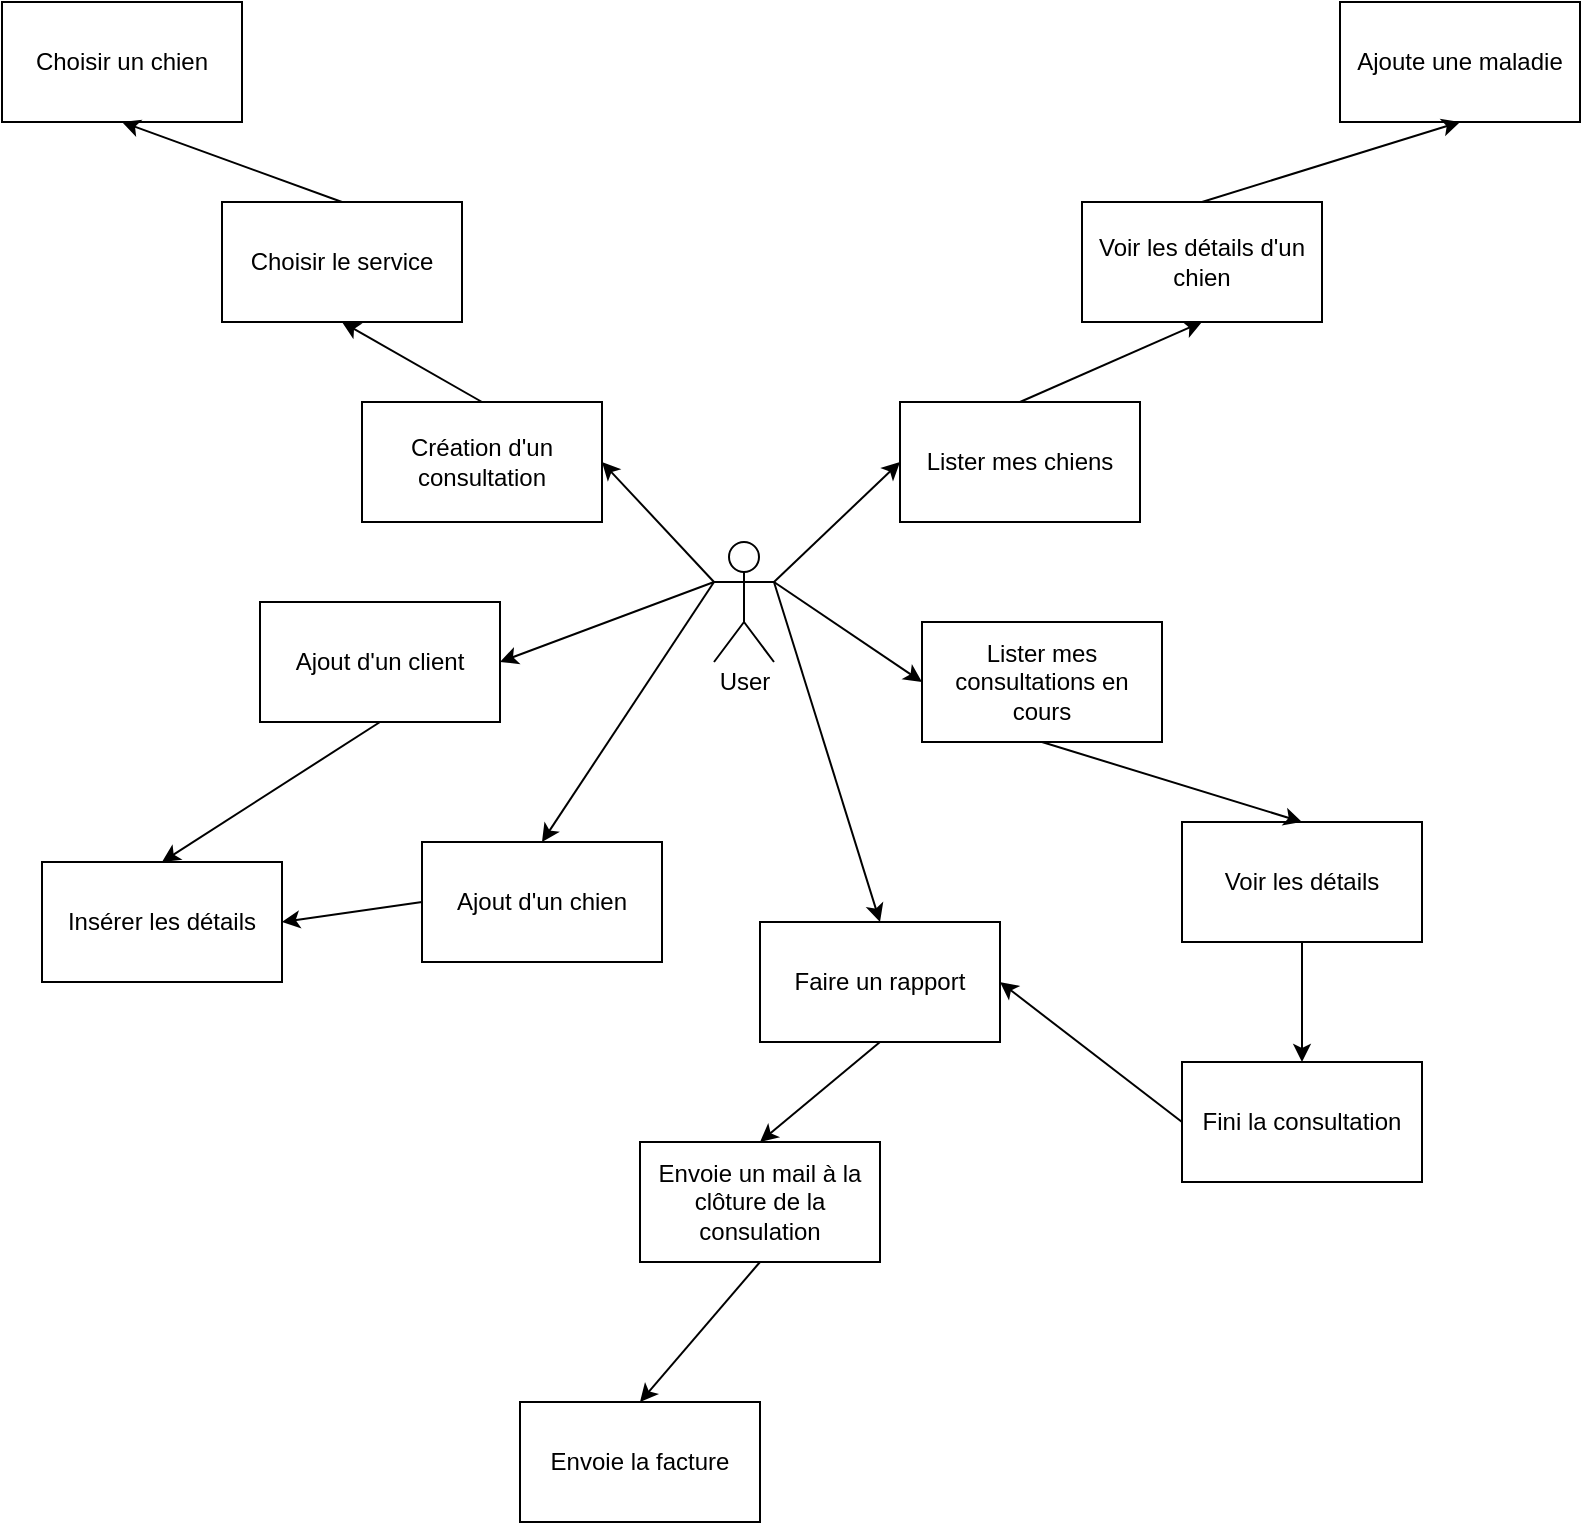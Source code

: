 <mxfile version="14.6.13" type="device"><diagram id="ujGIzn2KF4NPfSvocYIe" name="Page-1"><mxGraphModel dx="1422" dy="794" grid="1" gridSize="10" guides="1" tooltips="1" connect="1" arrows="1" fold="1" page="1" pageScale="1" pageWidth="827" pageHeight="1169" math="0" shadow="0"><root><mxCell id="0"/><mxCell id="1" parent="0"/><mxCell id="yZ9z4NIqPIuOU9_a7rg_-7" value="" style="group" parent="1" vertex="1" connectable="0"><mxGeometry x="366" y="340" width="50" height="80" as="geometry"/></mxCell><mxCell id="yZ9z4NIqPIuOU9_a7rg_-3" value="User" style="text;html=1;align=center;verticalAlign=middle;resizable=0;points=[];autosize=1;strokeColor=none;" parent="yZ9z4NIqPIuOU9_a7rg_-7" vertex="1"><mxGeometry x="5" y="60" width="40" height="20" as="geometry"/></mxCell><mxCell id="yZ9z4NIqPIuOU9_a7rg_-5" value="Actor" style="shape=umlActor;verticalLabelPosition=bottom;verticalAlign=top;html=1;outlineConnect=0;fontSize=1;" parent="yZ9z4NIqPIuOU9_a7rg_-7" vertex="1"><mxGeometry x="10" width="30" height="60" as="geometry"/></mxCell><mxCell id="yZ9z4NIqPIuOU9_a7rg_-12" value="Ajout d'un chien" style="rounded=0;whiteSpace=wrap;html=1;fontSize=12;" parent="1" vertex="1"><mxGeometry x="230" y="490" width="120" height="60" as="geometry"/></mxCell><mxCell id="yZ9z4NIqPIuOU9_a7rg_-13" value="Voir les détails" style="rounded=0;whiteSpace=wrap;html=1;fontSize=12;" parent="1" vertex="1"><mxGeometry x="610" y="480" width="120" height="60" as="geometry"/></mxCell><mxCell id="yZ9z4NIqPIuOU9_a7rg_-14" value="Choisir le service" style="rounded=0;whiteSpace=wrap;html=1;fontSize=12;" parent="1" vertex="1"><mxGeometry x="130" y="170" width="120" height="60" as="geometry"/></mxCell><mxCell id="yZ9z4NIqPIuOU9_a7rg_-16" value="Faire un rapport" style="rounded=0;whiteSpace=wrap;html=1;fontSize=12;" parent="1" vertex="1"><mxGeometry x="399" y="530" width="120" height="60" as="geometry"/></mxCell><mxCell id="yZ9z4NIqPIuOU9_a7rg_-17" value="Ajoute une maladie" style="rounded=0;whiteSpace=wrap;html=1;fontSize=12;" parent="1" vertex="1"><mxGeometry x="689" y="70" width="120" height="60" as="geometry"/></mxCell><mxCell id="yZ9z4NIqPIuOU9_a7rg_-22" value="Fini la consultation" style="rounded=0;whiteSpace=wrap;html=1;fontSize=12;" parent="1" vertex="1"><mxGeometry x="610" y="600" width="120" height="60" as="geometry"/></mxCell><mxCell id="yZ9z4NIqPIuOU9_a7rg_-24" value="Envoie un mail à la clôture de la consulation" style="rounded=0;whiteSpace=wrap;html=1;fontSize=12;" parent="1" vertex="1"><mxGeometry x="339" y="640" width="120" height="60" as="geometry"/></mxCell><mxCell id="yZ9z4NIqPIuOU9_a7rg_-25" value="Choisir un chien" style="rounded=0;whiteSpace=wrap;html=1;fontSize=12;" parent="1" vertex="1"><mxGeometry x="20" y="70" width="120" height="60" as="geometry"/></mxCell><mxCell id="yZ9z4NIqPIuOU9_a7rg_-34" value="Lister mes chiens" style="rounded=0;whiteSpace=wrap;html=1;fontSize=12;" parent="1" vertex="1"><mxGeometry x="469" y="270" width="120" height="60" as="geometry"/></mxCell><mxCell id="yZ9z4NIqPIuOU9_a7rg_-38" value="Voir les détails d'un chien" style="rounded=0;whiteSpace=wrap;html=1;fontSize=12;" parent="1" vertex="1"><mxGeometry x="560" y="170" width="120" height="60" as="geometry"/></mxCell><mxCell id="yZ9z4NIqPIuOU9_a7rg_-39" value="Insérer les détails" style="rounded=0;whiteSpace=wrap;html=1;fontSize=12;" parent="1" vertex="1"><mxGeometry x="40" y="500" width="120" height="60" as="geometry"/></mxCell><mxCell id="yZ9z4NIqPIuOU9_a7rg_-41" value="Ajout d'un client" style="rounded=0;whiteSpace=wrap;html=1;fontSize=12;" parent="1" vertex="1"><mxGeometry x="149" y="370" width="120" height="60" as="geometry"/></mxCell><mxCell id="yZ9z4NIqPIuOU9_a7rg_-42" value="Création d'un consultation" style="rounded=0;whiteSpace=wrap;html=1;fontSize=12;" parent="1" vertex="1"><mxGeometry x="200" y="270" width="120" height="60" as="geometry"/></mxCell><mxCell id="yZ9z4NIqPIuOU9_a7rg_-45" value="Lister mes consultations en cours" style="rounded=0;whiteSpace=wrap;html=1;fontSize=12;" parent="1" vertex="1"><mxGeometry x="480" y="380" width="120" height="60" as="geometry"/></mxCell><mxCell id="mW8lH6LQVCgzILUEVTgc-1" value="Envoie la facture" style="rounded=0;whiteSpace=wrap;html=1;fontSize=12;" vertex="1" parent="1"><mxGeometry x="279" y="770" width="120" height="60" as="geometry"/></mxCell><mxCell id="mW8lH6LQVCgzILUEVTgc-2" value="" style="endArrow=classic;html=1;exitX=0.5;exitY=0;exitDx=0;exitDy=0;entryX=0.5;entryY=1;entryDx=0;entryDy=0;" edge="1" parent="1" source="yZ9z4NIqPIuOU9_a7rg_-14" target="yZ9z4NIqPIuOU9_a7rg_-25"><mxGeometry width="50" height="50" relative="1" as="geometry"><mxPoint x="66" y="470" as="sourcePoint"/><mxPoint x="-14" y="420" as="targetPoint"/></mxGeometry></mxCell><mxCell id="mW8lH6LQVCgzILUEVTgc-3" value="" style="endArrow=classic;html=1;exitX=0.5;exitY=1;exitDx=0;exitDy=0;entryX=0.5;entryY=0;entryDx=0;entryDy=0;" edge="1" parent="1" source="yZ9z4NIqPIuOU9_a7rg_-13" target="yZ9z4NIqPIuOU9_a7rg_-22"><mxGeometry width="50" height="50" relative="1" as="geometry"><mxPoint x="56" y="400" as="sourcePoint"/><mxPoint x="-4" y="430" as="targetPoint"/></mxGeometry></mxCell><mxCell id="mW8lH6LQVCgzILUEVTgc-4" value="" style="endArrow=classic;html=1;exitX=0.5;exitY=0;exitDx=0;exitDy=0;entryX=0.5;entryY=1;entryDx=0;entryDy=0;" edge="1" parent="1" source="yZ9z4NIqPIuOU9_a7rg_-42" target="yZ9z4NIqPIuOU9_a7rg_-14"><mxGeometry width="50" height="50" relative="1" as="geometry"><mxPoint x="-4" y="490" as="sourcePoint"/><mxPoint x="-34" y="540" as="targetPoint"/></mxGeometry></mxCell><mxCell id="mW8lH6LQVCgzILUEVTgc-5" value="" style="endArrow=classic;html=1;exitX=0;exitY=0.333;exitDx=0;exitDy=0;entryX=1;entryY=0.5;entryDx=0;entryDy=0;exitPerimeter=0;" edge="1" parent="1" source="yZ9z4NIqPIuOU9_a7rg_-5" target="yZ9z4NIqPIuOU9_a7rg_-42"><mxGeometry width="50" height="50" relative="1" as="geometry"><mxPoint x="136" y="370" as="sourcePoint"/><mxPoint x="96" y="370" as="targetPoint"/></mxGeometry></mxCell><mxCell id="mW8lH6LQVCgzILUEVTgc-6" value="" style="endArrow=classic;html=1;exitX=0;exitY=0.333;exitDx=0;exitDy=0;entryX=1;entryY=0.5;entryDx=0;entryDy=0;exitPerimeter=0;" edge="1" parent="1" source="yZ9z4NIqPIuOU9_a7rg_-5" target="yZ9z4NIqPIuOU9_a7rg_-41"><mxGeometry width="50" height="50" relative="1" as="geometry"><mxPoint x="406" y="370" as="sourcePoint"/><mxPoint x="256" y="370" as="targetPoint"/></mxGeometry></mxCell><mxCell id="mW8lH6LQVCgzILUEVTgc-7" value="" style="endArrow=classic;html=1;exitX=0;exitY=0.333;exitDx=0;exitDy=0;entryX=0.5;entryY=0;entryDx=0;entryDy=0;exitPerimeter=0;" edge="1" parent="1" source="yZ9z4NIqPIuOU9_a7rg_-5" target="yZ9z4NIqPIuOU9_a7rg_-12"><mxGeometry width="50" height="50" relative="1" as="geometry"><mxPoint x="406" y="370" as="sourcePoint"/><mxPoint x="256" y="450" as="targetPoint"/></mxGeometry></mxCell><mxCell id="mW8lH6LQVCgzILUEVTgc-8" value="" style="endArrow=classic;html=1;exitX=1;exitY=0.333;exitDx=0;exitDy=0;entryX=0;entryY=0.5;entryDx=0;entryDy=0;exitPerimeter=0;" edge="1" parent="1" source="yZ9z4NIqPIuOU9_a7rg_-5" target="yZ9z4NIqPIuOU9_a7rg_-45"><mxGeometry width="50" height="50" relative="1" as="geometry"><mxPoint x="386" y="370" as="sourcePoint"/><mxPoint x="336" y="510" as="targetPoint"/></mxGeometry></mxCell><mxCell id="mW8lH6LQVCgzILUEVTgc-9" value="" style="endArrow=classic;html=1;exitX=1;exitY=0.333;exitDx=0;exitDy=0;entryX=0;entryY=0.5;entryDx=0;entryDy=0;exitPerimeter=0;" edge="1" parent="1" source="yZ9z4NIqPIuOU9_a7rg_-5" target="yZ9z4NIqPIuOU9_a7rg_-34"><mxGeometry width="50" height="50" relative="1" as="geometry"><mxPoint x="416" y="370" as="sourcePoint"/><mxPoint x="563" y="370" as="targetPoint"/></mxGeometry></mxCell><mxCell id="mW8lH6LQVCgzILUEVTgc-10" value="" style="endArrow=classic;html=1;entryX=0.5;entryY=0;entryDx=0;entryDy=0;exitX=1;exitY=0.333;exitDx=0;exitDy=0;exitPerimeter=0;" edge="1" parent="1" source="yZ9z4NIqPIuOU9_a7rg_-5" target="yZ9z4NIqPIuOU9_a7rg_-16"><mxGeometry width="50" height="50" relative="1" as="geometry"><mxPoint x="406" y="360" as="sourcePoint"/><mxPoint x="563" y="460" as="targetPoint"/></mxGeometry></mxCell><mxCell id="mW8lH6LQVCgzILUEVTgc-11" value="" style="endArrow=classic;html=1;entryX=1;entryY=0.5;entryDx=0;entryDy=0;exitX=0;exitY=0.5;exitDx=0;exitDy=0;" edge="1" parent="1" source="yZ9z4NIqPIuOU9_a7rg_-12" target="yZ9z4NIqPIuOU9_a7rg_-39"><mxGeometry width="50" height="50" relative="1" as="geometry"><mxPoint x="416" y="370" as="sourcePoint"/><mxPoint x="496" y="510" as="targetPoint"/></mxGeometry></mxCell><mxCell id="mW8lH6LQVCgzILUEVTgc-12" value="" style="endArrow=classic;html=1;entryX=0.5;entryY=0;entryDx=0;entryDy=0;exitX=0.5;exitY=1;exitDx=0;exitDy=0;" edge="1" parent="1" source="yZ9z4NIqPIuOU9_a7rg_-41" target="yZ9z4NIqPIuOU9_a7rg_-39"><mxGeometry width="50" height="50" relative="1" as="geometry"><mxPoint x="276" y="540" as="sourcePoint"/><mxPoint x="216" y="560" as="targetPoint"/></mxGeometry></mxCell><mxCell id="mW8lH6LQVCgzILUEVTgc-13" value="" style="endArrow=classic;html=1;entryX=0.5;entryY=0;entryDx=0;entryDy=0;exitX=0.5;exitY=1;exitDx=0;exitDy=0;" edge="1" parent="1" source="yZ9z4NIqPIuOU9_a7rg_-16" target="yZ9z4NIqPIuOU9_a7rg_-24"><mxGeometry width="50" height="50" relative="1" as="geometry"><mxPoint x="169" y="480" as="sourcePoint"/><mxPoint x="129" y="530" as="targetPoint"/></mxGeometry></mxCell><mxCell id="mW8lH6LQVCgzILUEVTgc-14" value="" style="endArrow=classic;html=1;entryX=0.5;entryY=0;entryDx=0;entryDy=0;exitX=0.5;exitY=1;exitDx=0;exitDy=0;" edge="1" parent="1" source="yZ9z4NIqPIuOU9_a7rg_-24" target="mW8lH6LQVCgzILUEVTgc-1"><mxGeometry width="50" height="50" relative="1" as="geometry"><mxPoint x="469" y="570" as="sourcePoint"/><mxPoint x="469" y="600" as="targetPoint"/></mxGeometry></mxCell><mxCell id="mW8lH6LQVCgzILUEVTgc-15" value="" style="endArrow=classic;html=1;entryX=0.5;entryY=1;entryDx=0;entryDy=0;exitX=0.5;exitY=0;exitDx=0;exitDy=0;" edge="1" parent="1" source="yZ9z4NIqPIuOU9_a7rg_-34" target="yZ9z4NIqPIuOU9_a7rg_-38"><mxGeometry width="50" height="50" relative="1" as="geometry"><mxPoint x="496" y="660" as="sourcePoint"/><mxPoint x="496" y="690" as="targetPoint"/></mxGeometry></mxCell><mxCell id="mW8lH6LQVCgzILUEVTgc-16" value="" style="endArrow=classic;html=1;entryX=0.5;entryY=0;entryDx=0;entryDy=0;exitX=0.5;exitY=1;exitDx=0;exitDy=0;" edge="1" parent="1" source="yZ9z4NIqPIuOU9_a7rg_-45" target="yZ9z4NIqPIuOU9_a7rg_-13"><mxGeometry width="50" height="50" relative="1" as="geometry"><mxPoint x="683" y="460" as="sourcePoint"/><mxPoint x="716" y="460" as="targetPoint"/></mxGeometry></mxCell><mxCell id="mW8lH6LQVCgzILUEVTgc-17" value="" style="endArrow=classic;html=1;entryX=0.5;entryY=1;entryDx=0;entryDy=0;exitX=0.5;exitY=0;exitDx=0;exitDy=0;" edge="1" parent="1" source="yZ9z4NIqPIuOU9_a7rg_-38" target="yZ9z4NIqPIuOU9_a7rg_-17"><mxGeometry width="50" height="50" relative="1" as="geometry"><mxPoint x="683" y="370" as="sourcePoint"/><mxPoint x="716" y="370" as="targetPoint"/></mxGeometry></mxCell><mxCell id="mW8lH6LQVCgzILUEVTgc-18" value="" style="endArrow=classic;html=1;exitX=0;exitY=0.5;exitDx=0;exitDy=0;entryX=1;entryY=0.5;entryDx=0;entryDy=0;" edge="1" parent="1" source="yZ9z4NIqPIuOU9_a7rg_-22" target="yZ9z4NIqPIuOU9_a7rg_-16"><mxGeometry width="50" height="50" relative="1" as="geometry"><mxPoint x="529" y="800" as="sourcePoint"/><mxPoint x="579" y="750" as="targetPoint"/></mxGeometry></mxCell></root></mxGraphModel></diagram></mxfile>